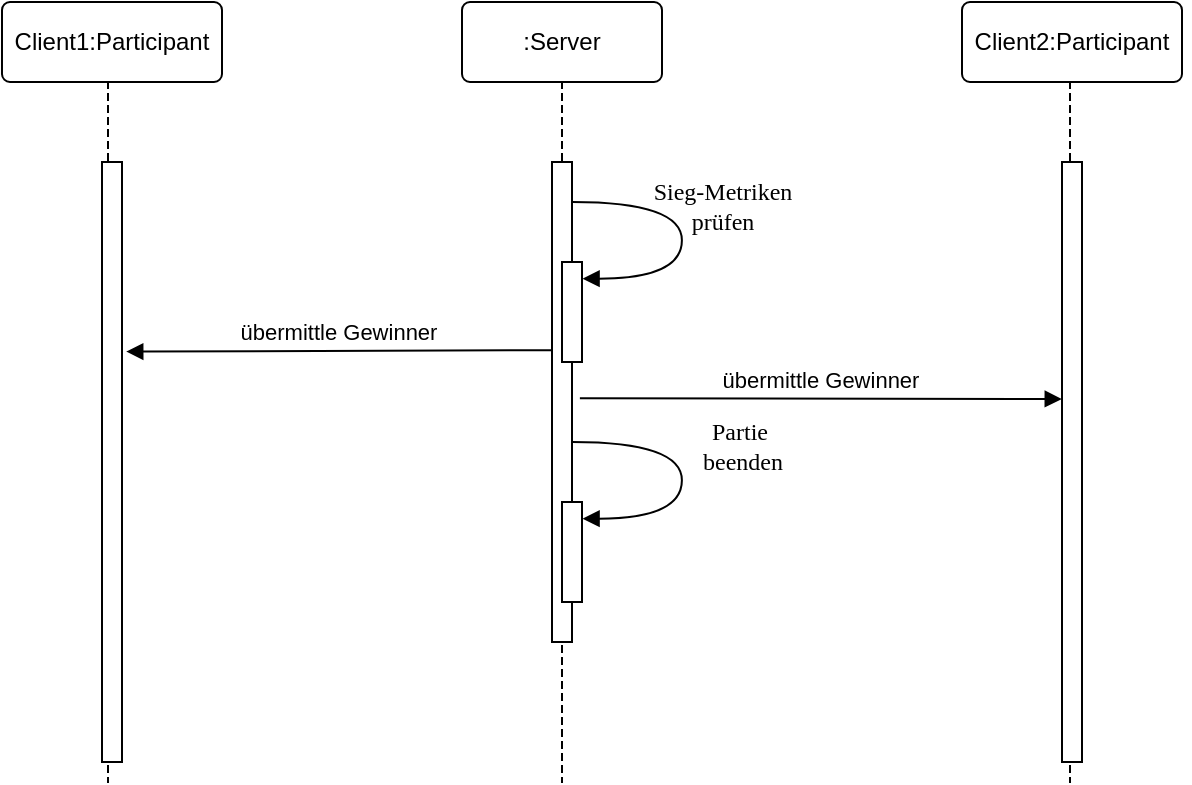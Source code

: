 <mxfile version="16.2.2" type="device"><diagram id="KN2KuLREPFMTROV3B1_x" name="Partie beenden Sequenzdiagramm"><mxGraphModel dx="1102" dy="620" grid="1" gridSize="10" guides="1" tooltips="1" connect="1" arrows="1" fold="1" page="1" pageScale="1" pageWidth="1654" pageHeight="2336" math="0" shadow="0"><root><mxCell id="ErCOYe_zAC1qh5HnrMIq-0"/><mxCell id="ErCOYe_zAC1qh5HnrMIq-1" parent="ErCOYe_zAC1qh5HnrMIq-0"/><mxCell id="Wm5501L3sPttbBiLtcul-3" value="Client1:Participant" style="rounded=1;arcSize=10;whiteSpace=wrap;html=1;align=center;" parent="ErCOYe_zAC1qh5HnrMIq-1" vertex="1"><mxGeometry x="80" y="50" width="110" height="40" as="geometry"/></mxCell><mxCell id="Wm5501L3sPttbBiLtcul-4" value=":Server" style="rounded=1;arcSize=10;whiteSpace=wrap;html=1;align=center;" parent="ErCOYe_zAC1qh5HnrMIq-1" vertex="1"><mxGeometry x="310" y="50" width="100" height="40" as="geometry"/></mxCell><mxCell id="Wm5501L3sPttbBiLtcul-5" value="Client2:Participant" style="rounded=1;arcSize=10;whiteSpace=wrap;html=1;align=center;" parent="ErCOYe_zAC1qh5HnrMIq-1" vertex="1"><mxGeometry x="560" y="50" width="110" height="40" as="geometry"/></mxCell><mxCell id="Wm5501L3sPttbBiLtcul-7" value="" style="shape=partialRectangle;fillColor=none;align=left;verticalAlign=middle;strokeColor=none;spacingLeft=34;rotatable=0;points=[[0,0.5],[1,0.5]];portConstraint=eastwest;dropTarget=0;" parent="ErCOYe_zAC1qh5HnrMIq-1" vertex="1"><mxGeometry x="103" y="90" width="90" height="350" as="geometry"/></mxCell><mxCell id="Wm5501L3sPttbBiLtcul-8" value="" style="shape=partialRectangle;top=0;left=0;bottom=0;fillColor=none;stokeWidth=1;dashed=1;align=left;verticalAlign=middle;spacingLeft=4;spacingRight=4;overflow=hidden;rotatable=0;points=[];portConstraint=eastwest;part=1;" parent="Wm5501L3sPttbBiLtcul-7" vertex="1" connectable="0"><mxGeometry width="30" height="350" as="geometry"/></mxCell><mxCell id="Wm5501L3sPttbBiLtcul-9" value="" style="shape=partialRectangle;fillColor=none;align=left;verticalAlign=middle;strokeColor=none;spacingLeft=34;rotatable=0;points=[[0,0.5],[1,0.5]];portConstraint=eastwest;dropTarget=0;" parent="ErCOYe_zAC1qh5HnrMIq-1" vertex="1"><mxGeometry x="330" y="90" width="90" height="350" as="geometry"/></mxCell><mxCell id="Wm5501L3sPttbBiLtcul-10" value="" style="shape=partialRectangle;top=0;left=0;bottom=0;fillColor=none;stokeWidth=1;dashed=1;align=left;verticalAlign=middle;spacingLeft=4;spacingRight=4;overflow=hidden;rotatable=0;points=[];portConstraint=eastwest;part=1;" parent="Wm5501L3sPttbBiLtcul-9" vertex="1" connectable="0"><mxGeometry width="30" height="350" as="geometry"/></mxCell><mxCell id="Wm5501L3sPttbBiLtcul-11" value="" style="shape=partialRectangle;fillColor=none;align=left;verticalAlign=middle;strokeColor=none;spacingLeft=34;rotatable=0;points=[[0,0.5],[1,0.5]];portConstraint=eastwest;dropTarget=0;" parent="ErCOYe_zAC1qh5HnrMIq-1" vertex="1"><mxGeometry x="584" y="90" width="90" height="350" as="geometry"/></mxCell><mxCell id="Wm5501L3sPttbBiLtcul-12" value="" style="shape=partialRectangle;top=0;left=0;bottom=0;fillColor=none;stokeWidth=1;dashed=1;align=left;verticalAlign=middle;spacingLeft=4;spacingRight=4;overflow=hidden;rotatable=0;points=[];portConstraint=eastwest;part=1;" parent="Wm5501L3sPttbBiLtcul-11" vertex="1" connectable="0"><mxGeometry width="30" height="350" as="geometry"/></mxCell><mxCell id="Wm5501L3sPttbBiLtcul-13" value="" style="html=1;points=[];perimeter=orthogonalPerimeter;" parent="ErCOYe_zAC1qh5HnrMIq-1" vertex="1"><mxGeometry x="355" y="130" width="10" height="240" as="geometry"/></mxCell><mxCell id="Wm5501L3sPttbBiLtcul-14" value="" style="html=1;points=[];perimeter=orthogonalPerimeter;" parent="ErCOYe_zAC1qh5HnrMIq-1" vertex="1"><mxGeometry x="130" y="130" width="10" height="300" as="geometry"/></mxCell><mxCell id="Wm5501L3sPttbBiLtcul-15" value="" style="html=1;points=[];perimeter=orthogonalPerimeter;" parent="ErCOYe_zAC1qh5HnrMIq-1" vertex="1"><mxGeometry x="610" y="130" width="10" height="300" as="geometry"/></mxCell><mxCell id="Wm5501L3sPttbBiLtcul-17" value="" style="html=1;points=[];perimeter=orthogonalPerimeter;" parent="ErCOYe_zAC1qh5HnrMIq-1" vertex="1"><mxGeometry x="360" y="180" width="10" height="50" as="geometry"/></mxCell><mxCell id="Wm5501L3sPttbBiLtcul-19" value="übermittle Gewinner" style="html=1;verticalAlign=bottom;endArrow=block;rounded=0;entryX=-0.012;entryY=0.395;entryDx=0;entryDy=0;entryPerimeter=0;exitX=1.394;exitY=0.492;exitDx=0;exitDy=0;exitPerimeter=0;" parent="ErCOYe_zAC1qh5HnrMIq-1" source="Wm5501L3sPttbBiLtcul-13" target="Wm5501L3sPttbBiLtcul-15" edge="1"><mxGeometry width="80" relative="1" as="geometry"><mxPoint x="390" y="249" as="sourcePoint"/><mxPoint x="600" y="248" as="targetPoint"/></mxGeometry></mxCell><mxCell id="Wm5501L3sPttbBiLtcul-20" value="übermittle Gewinner" style="html=1;verticalAlign=bottom;endArrow=block;rounded=0;curved=1;exitX=-0.018;exitY=0.392;exitDx=0;exitDy=0;exitPerimeter=0;entryX=1.212;entryY=0.316;entryDx=0;entryDy=0;entryPerimeter=0;" parent="ErCOYe_zAC1qh5HnrMIq-1" source="Wm5501L3sPttbBiLtcul-13" target="Wm5501L3sPttbBiLtcul-14" edge="1"><mxGeometry width="80" relative="1" as="geometry"><mxPoint x="340" y="224" as="sourcePoint"/><mxPoint x="150" y="224" as="targetPoint"/></mxGeometry></mxCell><mxCell id="Wm5501L3sPttbBiLtcul-23" value="Sieg-Metriken&lt;br&gt;prüfen" style="html=1;verticalAlign=bottom;endArrow=block;labelBackgroundColor=none;fontFamily=Verdana;fontSize=12;elbow=vertical;edgeStyle=orthogonalEdgeStyle;curved=1;entryX=1;entryY=0.286;entryPerimeter=0;exitX=1.038;exitY=0.345;exitPerimeter=0;" parent="ErCOYe_zAC1qh5HnrMIq-1" edge="1"><mxGeometry x="0.047" y="20" relative="1" as="geometry"><mxPoint x="365.293" y="150" as="sourcePoint"/><mxPoint x="370.293" y="188.333" as="targetPoint"/><Array as="points"><mxPoint x="419.96" y="150"/><mxPoint x="419.96" y="188"/></Array><mxPoint y="-1" as="offset"/></mxGeometry></mxCell><mxCell id="Wm5501L3sPttbBiLtcul-24" value="Partie&amp;nbsp;&lt;br&gt;beenden" style="html=1;verticalAlign=bottom;endArrow=block;labelBackgroundColor=none;fontFamily=Verdana;fontSize=12;elbow=vertical;edgeStyle=orthogonalEdgeStyle;curved=1;entryX=1;entryY=0.286;entryPerimeter=0;exitX=1.038;exitY=0.345;exitPerimeter=0;" parent="ErCOYe_zAC1qh5HnrMIq-1" edge="1"><mxGeometry x="0.047" y="30" relative="1" as="geometry"><mxPoint x="365.293" y="270" as="sourcePoint"/><mxPoint x="370.293" y="308.333" as="targetPoint"/><Array as="points"><mxPoint x="419.96" y="270"/><mxPoint x="419.96" y="308"/></Array><mxPoint y="-1" as="offset"/></mxGeometry></mxCell><mxCell id="Wm5501L3sPttbBiLtcul-25" value="" style="html=1;points=[];perimeter=orthogonalPerimeter;" parent="ErCOYe_zAC1qh5HnrMIq-1" vertex="1"><mxGeometry x="360" y="300" width="10" height="50" as="geometry"/></mxCell></root></mxGraphModel></diagram></mxfile>